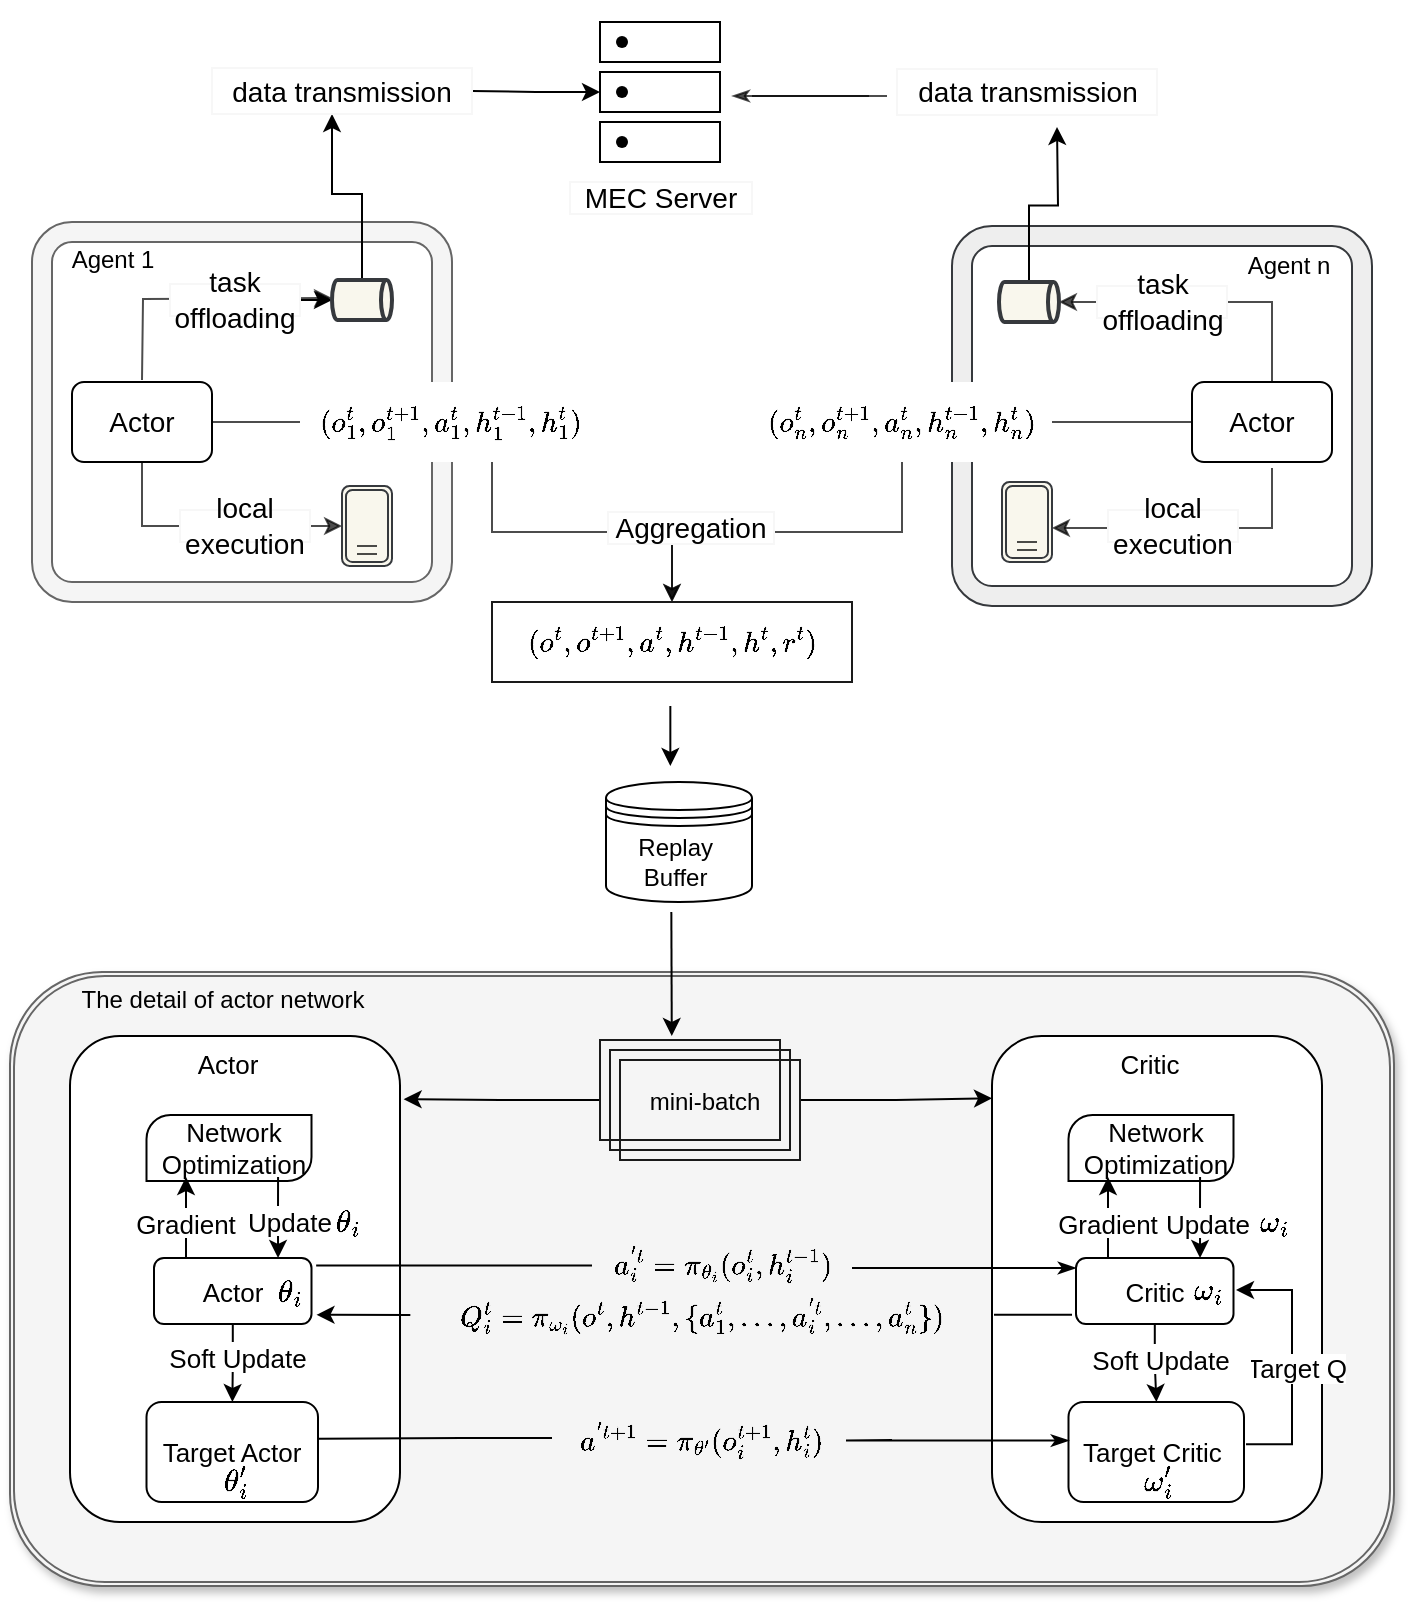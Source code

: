 <mxfile version="17.4.4" type="github">
  <diagram id="8LqcWbh-K-a9OpP2giRa" name="Page-1">
    <mxGraphModel dx="1038" dy="575" grid="1" gridSize="10" guides="1" tooltips="1" connect="1" arrows="1" fold="1" page="1" pageScale="1" pageWidth="827" pageHeight="1169" math="1" shadow="0">
      <root>
        <mxCell id="0" />
        <mxCell id="1" parent="0" />
        <mxCell id="VyQ1B00feMUYjvhqdVCF-3" value="Replay&amp;nbsp; Buffer&amp;nbsp;" style="shape=datastore;whiteSpace=wrap;html=1;" parent="1" vertex="1">
          <mxGeometry x="357" y="430" width="73" height="60" as="geometry" />
        </mxCell>
        <mxCell id="VyQ1B00feMUYjvhqdVCF-6" value="" style="verticalLabelPosition=bottom;verticalAlign=top;html=1;shape=mxgraph.basic.rounded_frame;dx=10;fillColor=#f5f5f5;fontColor=#333333;strokeColor=#666666;" parent="1" vertex="1">
          <mxGeometry x="70" y="150" width="210" height="190" as="geometry" />
        </mxCell>
        <mxCell id="VyQ1B00feMUYjvhqdVCF-9" value="" style="shape=waypoint;sketch=0;fillStyle=solid;size=6;pointerEvents=1;points=[];fillColor=none;resizable=0;rotatable=0;perimeter=centerPerimeter;snapToPoint=1;" parent="1" vertex="1">
          <mxGeometry x="345" y="65" width="40" height="40" as="geometry" />
        </mxCell>
        <mxCell id="VyQ1B00feMUYjvhqdVCF-11" value="" style="shape=waypoint;sketch=0;fillStyle=solid;size=6;pointerEvents=1;points=[];fillColor=none;resizable=0;rotatable=0;perimeter=centerPerimeter;snapToPoint=1;" parent="1" vertex="1">
          <mxGeometry x="345" y="40" width="40" height="40" as="geometry" />
        </mxCell>
        <mxCell id="VyQ1B00feMUYjvhqdVCF-13" value="" style="shape=waypoint;sketch=0;fillStyle=solid;size=6;pointerEvents=1;points=[];fillColor=none;resizable=0;rotatable=0;perimeter=centerPerimeter;snapToPoint=1;" parent="1" vertex="1">
          <mxGeometry x="345" y="90" width="40" height="40" as="geometry" />
        </mxCell>
        <mxCell id="VyQ1B00feMUYjvhqdVCF-14" value="" style="verticalLabelPosition=bottom;verticalAlign=top;html=1;shape=mxgraph.basic.rect;fillColor2=none;strokeWidth=1;size=20;indent=5;fillColor=none;" parent="1" vertex="1">
          <mxGeometry x="354" y="50" width="60" height="20" as="geometry" />
        </mxCell>
        <mxCell id="_yVAc_mF-bW11WZnQABi-5" value="" style="edgeStyle=orthogonalEdgeStyle;rounded=0;orthogonalLoop=1;jettySize=auto;html=1;fontSize=13;endArrow=none;endFill=0;startArrow=classic;startFill=1;" parent="1" source="VyQ1B00feMUYjvhqdVCF-16" target="VyQ1B00feMUYjvhqdVCF-234" edge="1">
          <mxGeometry relative="1" as="geometry" />
        </mxCell>
        <mxCell id="VyQ1B00feMUYjvhqdVCF-16" value="" style="verticalLabelPosition=bottom;verticalAlign=top;html=1;shape=mxgraph.basic.rect;fillColor2=none;strokeWidth=1;size=20;indent=0;fillColor=none;" parent="1" vertex="1">
          <mxGeometry x="354" y="75" width="60" height="20" as="geometry" />
        </mxCell>
        <mxCell id="VyQ1B00feMUYjvhqdVCF-17" value="" style="verticalLabelPosition=bottom;verticalAlign=top;html=1;shape=mxgraph.basic.rect;fillColor2=none;strokeWidth=1;size=20;indent=5;fillColor=none;" parent="1" vertex="1">
          <mxGeometry x="354" y="100" width="60" height="20" as="geometry" />
        </mxCell>
        <mxCell id="VyQ1B00feMUYjvhqdVCF-18" value="&lt;font data-font-src=&quot;https://fonts.googleapis.com/css?family=%E5%AE%8B%E4%BD%93&quot;&gt;Agent 1&lt;/font&gt;" style="text;html=1;resizable=0;autosize=1;align=center;verticalAlign=middle;points=[];fillColor=none;strokeColor=none;rounded=0;" parent="1" vertex="1">
          <mxGeometry x="80" y="159" width="60" height="20" as="geometry" />
        </mxCell>
        <mxCell id="VyQ1B00feMUYjvhqdVCF-157" value="" style="edgeStyle=orthogonalEdgeStyle;rounded=0;jumpStyle=none;orthogonalLoop=1;jettySize=auto;html=1;fontFamily=Helvetica;fontSize=14;fontColor=#1A1A1A;opacity=70;endArrow=none;endFill=0;" parent="1" source="VyQ1B00feMUYjvhqdVCF-19" target="VyQ1B00feMUYjvhqdVCF-25" edge="1">
          <mxGeometry relative="1" as="geometry" />
        </mxCell>
        <mxCell id="VyQ1B00feMUYjvhqdVCF-19" value="&lt;span style=&quot;font-size: 14px&quot;&gt;&lt;font face=&quot;Helvetica&quot;&gt;Actor&lt;/font&gt;&lt;/span&gt;" style="rounded=1;whiteSpace=wrap;html=1;fontFamily=Comic Sans MS;fillColor=none;" parent="1" vertex="1">
          <mxGeometry x="90" y="230" width="70" height="40" as="geometry" />
        </mxCell>
        <mxCell id="VyQ1B00feMUYjvhqdVCF-152" value="" style="edgeStyle=orthogonalEdgeStyle;rounded=0;jumpStyle=none;orthogonalLoop=1;jettySize=auto;html=1;fontFamily=Helvetica;fontSize=14;fontColor=#1A1A1A;opacity=70;" parent="1" source="VyQ1B00feMUYjvhqdVCF-25" target="VyQ1B00feMUYjvhqdVCF-30" edge="1">
          <mxGeometry relative="1" as="geometry">
            <Array as="points">
              <mxPoint x="300" y="305" />
              <mxPoint x="390" y="305" />
            </Array>
          </mxGeometry>
        </mxCell>
        <mxCell id="VyQ1B00feMUYjvhqdVCF-25" value="$$(o_{1}^{t},o_{1}^{t+1},a_{1}^{t},h_{1}^{t-1},h_{1}^{t})$$" style="rounded=0;whiteSpace=wrap;html=1;fontFamily=Comic Sans MS;fontSize=14;shadow=0;sketch=0;glass=0;strokeColor=none;fillColor=default;" parent="1" vertex="1">
          <mxGeometry x="204" y="230" width="150" height="40" as="geometry" />
        </mxCell>
        <mxCell id="VyQ1B00feMUYjvhqdVCF-233" value="" style="edgeStyle=orthogonalEdgeStyle;rounded=0;jumpStyle=none;orthogonalLoop=1;jettySize=auto;html=1;fontFamily=Helvetica;fontSize=14;fontColor=#1A1A1A;startArrow=none;startFill=0;endArrow=classicThin;endFill=1;opacity=70;" parent="1" edge="1">
          <mxGeometry relative="1" as="geometry">
            <mxPoint x="488.5" y="87" as="sourcePoint" />
            <mxPoint x="420" y="87" as="targetPoint" />
            <Array as="points" />
          </mxGeometry>
        </mxCell>
        <mxCell id="VyQ1B00feMUYjvhqdVCF-27" value="" style="verticalLabelPosition=bottom;verticalAlign=top;html=1;shape=mxgraph.basic.rounded_frame;dx=10;fillColor=#eeeeee;strokeColor=#36393d;" parent="1" vertex="1">
          <mxGeometry x="530" y="152" width="210" height="190" as="geometry" />
        </mxCell>
        <mxCell id="VyQ1B00feMUYjvhqdVCF-28" value="&lt;font data-font-src=&quot;https://fonts.googleapis.com/css?family=%E5%AE%8B%E4%BD%93&quot;&gt;Agent n&lt;/font&gt;" style="text;html=1;resizable=0;autosize=1;align=center;verticalAlign=middle;points=[];fillColor=none;strokeColor=none;rounded=0;" parent="1" vertex="1">
          <mxGeometry x="667.5" y="162" width="60" height="20" as="geometry" />
        </mxCell>
        <mxCell id="VyQ1B00feMUYjvhqdVCF-154" value="" style="edgeStyle=orthogonalEdgeStyle;rounded=0;jumpStyle=none;orthogonalLoop=1;jettySize=auto;html=1;fontFamily=Helvetica;fontSize=14;fontColor=#1A1A1A;opacity=70;" parent="1" source="VyQ1B00feMUYjvhqdVCF-29" target="VyQ1B00feMUYjvhqdVCF-30" edge="1">
          <mxGeometry relative="1" as="geometry" />
        </mxCell>
        <mxCell id="VyQ1B00feMUYjvhqdVCF-29" value="$$(o_{n}^{t},o_{n}^{t+1},a_{n}^{t},h_{n}^{t-1},h_{n}^{t})$$" style="rounded=0;whiteSpace=wrap;html=1;fontFamily=Comic Sans MS;fontSize=14;shadow=0;sketch=0;glass=0;strokeColor=none;" parent="1" vertex="1">
          <mxGeometry x="430" y="230" width="150" height="40" as="geometry" />
        </mxCell>
        <mxCell id="VyQ1B00feMUYjvhqdVCF-30" value="$$(o^{t},o^{t+1},a^{t},h^{t-1},h^{t},r^{t})$$" style="rounded=0;whiteSpace=wrap;html=1;fontFamily=Comic Sans MS;fontSize=14;shadow=0;sketch=0;glass=0;strokeColor=#1A1A1A;" parent="1" vertex="1">
          <mxGeometry x="300" y="340" width="180" height="40" as="geometry" />
        </mxCell>
        <mxCell id="VyQ1B00feMUYjvhqdVCF-31" value="" style="endArrow=classic;html=1;rounded=0;fontFamily=Helvetica;fontSize=14;" parent="1" edge="1">
          <mxGeometry width="50" height="50" relative="1" as="geometry">
            <mxPoint x="389.17" y="392" as="sourcePoint" />
            <mxPoint x="389.17" y="422" as="targetPoint" />
          </mxGeometry>
        </mxCell>
        <mxCell id="VyQ1B00feMUYjvhqdVCF-163" value="" style="edgeStyle=orthogonalEdgeStyle;rounded=0;jumpStyle=none;orthogonalLoop=1;jettySize=auto;html=1;fontFamily=Helvetica;fontSize=14;fontColor=#1A1A1A;endArrow=none;endFill=0;opacity=70;startArrow=none;startFill=0;" parent="1" source="VyQ1B00feMUYjvhqdVCF-35" target="VyQ1B00feMUYjvhqdVCF-29" edge="1">
          <mxGeometry relative="1" as="geometry" />
        </mxCell>
        <mxCell id="VyQ1B00feMUYjvhqdVCF-214" value="" style="edgeStyle=orthogonalEdgeStyle;rounded=0;jumpStyle=none;orthogonalLoop=1;jettySize=auto;html=1;fontFamily=Helvetica;fontSize=14;fontColor=#1A1A1A;startArrow=none;startFill=0;endArrow=classic;endFill=1;opacity=70;entryX=1;entryY=0.5;entryDx=0;entryDy=0;" parent="1" edge="1">
          <mxGeometry relative="1" as="geometry">
            <mxPoint x="690" y="273" as="sourcePoint" />
            <mxPoint x="580" y="303" as="targetPoint" />
            <Array as="points">
              <mxPoint x="690" y="303" />
            </Array>
          </mxGeometry>
        </mxCell>
        <mxCell id="VyQ1B00feMUYjvhqdVCF-35" value="&lt;span style=&quot;font-size: 14px&quot;&gt;&lt;font face=&quot;Helvetica&quot;&gt;Actor&lt;/font&gt;&lt;/span&gt;" style="rounded=1;whiteSpace=wrap;html=1;fontFamily=Comic Sans MS;fillColor=none;" parent="1" vertex="1">
          <mxGeometry x="650" y="230" width="70" height="40" as="geometry" />
        </mxCell>
        <mxCell id="VyQ1B00feMUYjvhqdVCF-43" value="" style="verticalLabelPosition=bottom;verticalAlign=top;html=1;shape=mxgraph.basic.layered_rect;dx=10;outlineConnect=0;rounded=0;shadow=0;glass=0;sketch=0;fontFamily=Helvetica;fontSize=14;strokeColor=#1A1A1A;fillColor=none;" parent="1" vertex="1">
          <mxGeometry x="340" y="557" width="100" height="60" as="geometry" />
        </mxCell>
        <mxCell id="VyQ1B00feMUYjvhqdVCF-51" value="" style="shape=ext;double=1;rounded=1;whiteSpace=wrap;html=1;shadow=1;glass=0;sketch=0;fontFamily=Helvetica;fontSize=14;strokeColor=#666666;fillColor=#f5f5f5;noLabel=0;overflow=hidden;fontColor=#333333;" parent="1" vertex="1">
          <mxGeometry x="59" y="525" width="692" height="307" as="geometry" />
        </mxCell>
        <mxCell id="VyQ1B00feMUYjvhqdVCF-82" value="mini-batch" style="text;html=1;resizable=0;autosize=1;align=center;verticalAlign=middle;points=[];fillColor=none;strokeColor=none;rounded=0;" parent="1" vertex="1">
          <mxGeometry x="371" y="580" width="70" height="20" as="geometry" />
        </mxCell>
        <mxCell id="VyQ1B00feMUYjvhqdVCF-83" value="" style="endArrow=classic;html=1;rounded=0;fontFamily=Helvetica;fontSize=14;" parent="1" target="VyQ1B00feMUYjvhqdVCF-43" edge="1">
          <mxGeometry width="50" height="50" relative="1" as="geometry">
            <mxPoint x="389.67" y="495" as="sourcePoint" />
            <mxPoint x="389.67" y="525" as="targetPoint" />
          </mxGeometry>
        </mxCell>
        <mxCell id="VyQ1B00feMUYjvhqdVCF-155" value="&lt;font face=&quot;Helvetica&quot;&gt;Aggregation&lt;/font&gt;" style="rounded=0;whiteSpace=wrap;html=1;fontFamily=Comic Sans MS;fontSize=14;shadow=0;sketch=0;glass=0;strokeColor=#F7F7F7;" parent="1" vertex="1">
          <mxGeometry x="358" y="295" width="83" height="16" as="geometry" />
        </mxCell>
        <mxCell id="VyQ1B00feMUYjvhqdVCF-194" value="" style="edgeStyle=orthogonalEdgeStyle;rounded=0;jumpStyle=none;orthogonalLoop=1;jettySize=auto;html=1;fontFamily=Helvetica;fontSize=14;fontColor=#1A1A1A;startArrow=classic;startFill=1;endArrow=none;endFill=0;opacity=70;" parent="1" source="VyQ1B00feMUYjvhqdVCF-171" target="VyQ1B00feMUYjvhqdVCF-19" edge="1">
          <mxGeometry relative="1" as="geometry" />
        </mxCell>
        <mxCell id="VyQ1B00feMUYjvhqdVCF-171" value="" style="shape=ext;double=1;rounded=1;whiteSpace=wrap;html=1;shadow=0;glass=0;sketch=0;fontFamily=Helvetica;fontSize=14;fillColor=#f9f7ed;strokeColor=#36393d;" parent="1" vertex="1">
          <mxGeometry x="225" y="282" width="25" height="40" as="geometry" />
        </mxCell>
        <mxCell id="VyQ1B00feMUYjvhqdVCF-182" value="" style="shape=link;html=1;rounded=0;fontFamily=Helvetica;fontSize=14;fontColor=#1A1A1A;startArrow=none;startFill=0;endArrow=none;endFill=0;endSize=64;opacity=70;jumpStyle=none;" parent="1" edge="1">
          <mxGeometry width="100" relative="1" as="geometry">
            <mxPoint x="232.5" y="314" as="sourcePoint" />
            <mxPoint x="242.5" y="314" as="targetPoint" />
          </mxGeometry>
        </mxCell>
        <mxCell id="VyQ1B00feMUYjvhqdVCF-183" value="" style="shape=ext;double=1;rounded=1;whiteSpace=wrap;html=1;shadow=0;glass=0;sketch=0;fontFamily=Helvetica;fontSize=14;fillColor=#f9f7ed;strokeColor=#36393d;" parent="1" vertex="1">
          <mxGeometry x="555" y="280" width="25" height="40" as="geometry" />
        </mxCell>
        <mxCell id="VyQ1B00feMUYjvhqdVCF-184" value="" style="shape=link;html=1;rounded=0;fontFamily=Helvetica;fontSize=14;fontColor=#1A1A1A;startArrow=none;startFill=0;endArrow=none;endFill=0;endSize=64;opacity=70;jumpStyle=none;" parent="1" edge="1">
          <mxGeometry width="100" relative="1" as="geometry">
            <mxPoint x="562.5" y="312" as="sourcePoint" />
            <mxPoint x="572.5" y="312" as="targetPoint" />
          </mxGeometry>
        </mxCell>
        <mxCell id="VyQ1B00feMUYjvhqdVCF-195" value="&lt;font face=&quot;Helvetica&quot;&gt;local execution&lt;/font&gt;" style="rounded=0;whiteSpace=wrap;html=1;fontFamily=Comic Sans MS;fontSize=14;shadow=0;sketch=0;glass=0;strokeColor=#F7F7F7;" parent="1" vertex="1">
          <mxGeometry x="144" y="294" width="65" height="16" as="geometry" />
        </mxCell>
        <mxCell id="VyQ1B00feMUYjvhqdVCF-227" value="" style="edgeStyle=orthogonalEdgeStyle;rounded=0;jumpStyle=none;orthogonalLoop=1;jettySize=auto;html=1;fontFamily=Helvetica;fontSize=14;fontColor=#1A1A1A;startArrow=classic;startFill=1;endArrow=none;endFill=0;opacity=70;entryX=0.5;entryY=0;entryDx=0;entryDy=0;" parent="1" edge="1">
          <mxGeometry relative="1" as="geometry">
            <mxPoint x="220" y="188" as="sourcePoint" />
            <mxPoint x="125" y="229" as="targetPoint" />
          </mxGeometry>
        </mxCell>
        <mxCell id="_yVAc_mF-bW11WZnQABi-2" value="" style="edgeStyle=orthogonalEdgeStyle;rounded=0;orthogonalLoop=1;jettySize=auto;html=1;fontSize=13;" parent="1" source="VyQ1B00feMUYjvhqdVCF-197" target="VyQ1B00feMUYjvhqdVCF-234" edge="1">
          <mxGeometry relative="1" as="geometry">
            <Array as="points">
              <mxPoint x="235" y="136" />
              <mxPoint x="220" y="136" />
            </Array>
          </mxGeometry>
        </mxCell>
        <mxCell id="_yVAc_mF-bW11WZnQABi-117" value="" style="edgeStyle=orthogonalEdgeStyle;rounded=0;orthogonalLoop=1;jettySize=auto;html=1;fontFamily=宋体;fontSource=https%3A%2F%2Ffonts.googleapis.com%2Fcss%3Ffamily%3D%25E5%25AE%258B%25E4%25BD%2593;fontSize=13;startArrow=classic;startFill=1;endArrow=none;endFill=0;" parent="1" source="VyQ1B00feMUYjvhqdVCF-197" target="VyQ1B00feMUYjvhqdVCF-228" edge="1">
          <mxGeometry relative="1" as="geometry" />
        </mxCell>
        <mxCell id="VyQ1B00feMUYjvhqdVCF-197" value="" style="strokeWidth=2;html=1;shape=mxgraph.flowchart.direct_data;whiteSpace=wrap;rounded=0;shadow=0;glass=0;sketch=0;fontFamily=Helvetica;fontSize=14;fillColor=#f9f7ed;strokeColor=#36393d;" parent="1" vertex="1">
          <mxGeometry x="220" y="179" width="30" height="20" as="geometry" />
        </mxCell>
        <mxCell id="VyQ1B00feMUYjvhqdVCF-215" value="&lt;font face=&quot;Helvetica&quot;&gt;local execution&lt;/font&gt;" style="rounded=0;whiteSpace=wrap;html=1;fontFamily=Comic Sans MS;fontSize=14;shadow=0;sketch=0;glass=0;strokeColor=#F7F7F7;" parent="1" vertex="1">
          <mxGeometry x="608" y="294" width="65" height="16" as="geometry" />
        </mxCell>
        <mxCell id="VyQ1B00feMUYjvhqdVCF-219" value="" style="edgeStyle=orthogonalEdgeStyle;rounded=0;jumpStyle=none;orthogonalLoop=1;jettySize=auto;html=1;fontFamily=Helvetica;fontSize=14;fontColor=#1A1A1A;startArrow=classic;startFill=1;endArrow=none;endFill=0;opacity=70;" parent="1" edge="1">
          <mxGeometry relative="1" as="geometry">
            <mxPoint x="583.5" y="190" as="sourcePoint" />
            <mxPoint x="690" y="230" as="targetPoint" />
            <Array as="points">
              <mxPoint x="690" y="190" />
            </Array>
          </mxGeometry>
        </mxCell>
        <mxCell id="_yVAc_mF-bW11WZnQABi-6" value="" style="edgeStyle=orthogonalEdgeStyle;rounded=0;orthogonalLoop=1;jettySize=auto;html=1;fontSize=13;startArrow=none;startFill=0;endArrow=classic;endFill=1;" parent="1" source="VyQ1B00feMUYjvhqdVCF-216" edge="1">
          <mxGeometry relative="1" as="geometry">
            <mxPoint x="582.5" y="102.5" as="targetPoint" />
          </mxGeometry>
        </mxCell>
        <mxCell id="VyQ1B00feMUYjvhqdVCF-216" value="" style="strokeWidth=2;html=1;shape=mxgraph.flowchart.direct_data;whiteSpace=wrap;rounded=0;shadow=0;glass=0;sketch=0;fontFamily=Helvetica;fontSize=14;fillColor=#f9f7ed;strokeColor=#36393d;" parent="1" vertex="1">
          <mxGeometry x="553.5" y="180" width="30" height="20" as="geometry" />
        </mxCell>
        <mxCell id="VyQ1B00feMUYjvhqdVCF-220" value="&lt;font face=&quot;Helvetica&quot;&gt;task offloading&lt;/font&gt;" style="rounded=0;whiteSpace=wrap;html=1;fontFamily=Comic Sans MS;fontSize=14;shadow=0;sketch=0;glass=0;strokeColor=#F7F7F7;" parent="1" vertex="1">
          <mxGeometry x="602.5" y="182" width="65" height="16" as="geometry" />
        </mxCell>
        <mxCell id="VyQ1B00feMUYjvhqdVCF-228" value="&lt;font face=&quot;Helvetica&quot;&gt;task offloading&lt;/font&gt;" style="rounded=0;whiteSpace=wrap;html=1;fontFamily=Comic Sans MS;fontSize=14;shadow=0;sketch=0;glass=0;strokeColor=#F7F7F7;" parent="1" vertex="1">
          <mxGeometry x="139" y="181" width="65" height="16" as="geometry" />
        </mxCell>
        <mxCell id="VyQ1B00feMUYjvhqdVCF-234" value="&lt;font face=&quot;Helvetica&quot;&gt;data transmission&lt;/font&gt;" style="rounded=0;whiteSpace=wrap;html=1;fontFamily=Comic Sans MS;fontSize=14;shadow=0;sketch=0;glass=0;strokeColor=#F7F7F7;" parent="1" vertex="1">
          <mxGeometry x="160" y="73" width="130" height="23" as="geometry" />
        </mxCell>
        <mxCell id="VyQ1B00feMUYjvhqdVCF-237" value="" style="edgeStyle=orthogonalEdgeStyle;rounded=0;jumpStyle=none;orthogonalLoop=1;jettySize=auto;html=1;fontFamily=Helvetica;fontSize=14;fontColor=#1A1A1A;startArrow=none;startFill=0;endArrow=none;endFill=1;opacity=70;" parent="1" edge="1">
          <mxGeometry relative="1" as="geometry">
            <mxPoint x="497.5" y="87" as="sourcePoint" />
            <mxPoint x="488.5" y="87" as="targetPoint" />
            <Array as="points">
              <mxPoint x="430" y="87" />
            </Array>
          </mxGeometry>
        </mxCell>
        <mxCell id="VyQ1B00feMUYjvhqdVCF-241" value="&lt;font face=&quot;Helvetica&quot;&gt;MEC Server&lt;/font&gt;" style="rounded=0;whiteSpace=wrap;html=1;fontFamily=Comic Sans MS;fontSize=14;shadow=0;sketch=0;glass=0;strokeColor=#F7F7F7;" parent="1" vertex="1">
          <mxGeometry x="339" y="130" width="91" height="16" as="geometry" />
        </mxCell>
        <mxCell id="_yVAc_mF-bW11WZnQABi-8" value="" style="rounded=1;whiteSpace=wrap;html=1;fontSize=13;" parent="1" vertex="1">
          <mxGeometry x="89" y="557" width="165" height="243" as="geometry" />
        </mxCell>
        <mxCell id="_yVAc_mF-bW11WZnQABi-9" value="Actor" style="text;html=1;strokeColor=none;fillColor=none;align=center;verticalAlign=middle;whiteSpace=wrap;rounded=0;fontSize=13;" parent="1" vertex="1">
          <mxGeometry x="138" y="556" width="60" height="30" as="geometry" />
        </mxCell>
        <mxCell id="_yVAc_mF-bW11WZnQABi-17" value="" style="verticalLabelPosition=bottom;verticalAlign=top;html=1;shape=mxgraph.basic.diag_round_rect;dx=6;fontSize=13;" parent="1" vertex="1">
          <mxGeometry x="127.25" y="596.5" width="82.5" height="33" as="geometry" />
        </mxCell>
        <mxCell id="_yVAc_mF-bW11WZnQABi-18" value="Network Optimization" style="text;html=1;strokeColor=none;fillColor=none;align=center;verticalAlign=middle;whiteSpace=wrap;rounded=0;fontSize=13;" parent="1" vertex="1">
          <mxGeometry x="140.5" y="597.5" width="60" height="30" as="geometry" />
        </mxCell>
        <mxCell id="_yVAc_mF-bW11WZnQABi-26" value="" style="edgeStyle=orthogonalEdgeStyle;rounded=0;orthogonalLoop=1;jettySize=auto;html=1;fontSize=13;startArrow=none;startFill=0;endArrow=classic;endFill=1;" parent="1" source="_yVAc_mF-bW11WZnQABi-19" target="_yVAc_mF-bW11WZnQABi-18" edge="1">
          <mxGeometry relative="1" as="geometry">
            <Array as="points">
              <mxPoint x="147" y="648" />
              <mxPoint x="147" y="648" />
            </Array>
          </mxGeometry>
        </mxCell>
        <mxCell id="_yVAc_mF-bW11WZnQABi-33" value="" style="edgeStyle=orthogonalEdgeStyle;rounded=0;orthogonalLoop=1;jettySize=auto;html=1;fontSize=13;startArrow=classic;startFill=1;endArrow=none;endFill=0;" parent="1" edge="1">
          <mxGeometry relative="1" as="geometry">
            <mxPoint x="193.034" y="668" as="sourcePoint" />
            <mxPoint x="193.034" y="627.5" as="targetPoint" />
            <Array as="points">
              <mxPoint x="193" y="650" />
              <mxPoint x="193" y="650" />
            </Array>
          </mxGeometry>
        </mxCell>
        <mxCell id="_yVAc_mF-bW11WZnQABi-42" value="" style="edgeStyle=orthogonalEdgeStyle;rounded=0;orthogonalLoop=1;jettySize=auto;html=1;fontSize=13;startArrow=none;startFill=0;endArrow=classic;endFill=1;" parent="1" source="_yVAc_mF-bW11WZnQABi-19" target="_yVAc_mF-bW11WZnQABi-21" edge="1">
          <mxGeometry relative="1" as="geometry" />
        </mxCell>
        <mxCell id="_yVAc_mF-bW11WZnQABi-19" value="Actor" style="rounded=1;whiteSpace=wrap;html=1;fontSize=13;" parent="1" vertex="1">
          <mxGeometry x="131" y="668" width="78.75" height="33" as="geometry" />
        </mxCell>
        <mxCell id="_yVAc_mF-bW11WZnQABi-20" value="$$\theta_{i}$$" style="text;html=1;strokeColor=none;fillColor=none;align=center;verticalAlign=middle;whiteSpace=wrap;rounded=0;fontSize=13;" parent="1" vertex="1">
          <mxGeometry x="169.25" y="669.5" width="60" height="30" as="geometry" />
        </mxCell>
        <mxCell id="_yVAc_mF-bW11WZnQABi-21" value="Target Actor" style="rounded=1;whiteSpace=wrap;html=1;fontSize=13;" parent="1" vertex="1">
          <mxGeometry x="127.25" y="740" width="85.75" height="50" as="geometry" />
        </mxCell>
        <mxCell id="_yVAc_mF-bW11WZnQABi-24" value="" style="edgeStyle=orthogonalEdgeStyle;rounded=0;orthogonalLoop=1;jettySize=auto;html=1;fontSize=13;startArrow=none;startFill=0;endArrow=classic;endFill=1;entryX=1.011;entryY=0.13;entryDx=0;entryDy=0;entryPerimeter=0;" parent="1" source="_yVAc_mF-bW11WZnQABi-23" target="_yVAc_mF-bW11WZnQABi-8" edge="1">
          <mxGeometry relative="1" as="geometry" />
        </mxCell>
        <mxCell id="_yVAc_mF-bW11WZnQABi-25" value="" style="edgeStyle=orthogonalEdgeStyle;rounded=0;orthogonalLoop=1;jettySize=auto;html=1;fontSize=13;startArrow=none;startFill=0;endArrow=classic;endFill=1;entryX=0;entryY=0.128;entryDx=0;entryDy=0;entryPerimeter=0;" parent="1" source="_yVAc_mF-bW11WZnQABi-23" target="_yVAc_mF-bW11WZnQABi-59" edge="1">
          <mxGeometry relative="1" as="geometry">
            <mxPoint x="510" y="588" as="targetPoint" />
            <Array as="points" />
          </mxGeometry>
        </mxCell>
        <mxCell id="_yVAc_mF-bW11WZnQABi-23" value="" style="verticalLabelPosition=bottom;verticalAlign=top;html=1;shape=mxgraph.basic.layered_rect;dx=10;outlineConnect=0;rounded=0;shadow=0;glass=0;sketch=0;fontFamily=Helvetica;fontSize=14;strokeColor=#1A1A1A;fillColor=none;" parent="1" vertex="1">
          <mxGeometry x="354" y="559" width="100" height="60" as="geometry" />
        </mxCell>
        <mxCell id="_yVAc_mF-bW11WZnQABi-35" value="Gradient" style="text;html=1;strokeColor=none;fillColor=default;align=center;verticalAlign=middle;whiteSpace=wrap;rounded=0;shadow=0;fontSize=13;" parent="1" vertex="1">
          <mxGeometry x="130.25" y="643" width="34" height="15" as="geometry" />
        </mxCell>
        <mxCell id="_yVAc_mF-bW11WZnQABi-36" value="Update" style="text;html=1;strokeColor=none;fillColor=default;align=center;verticalAlign=middle;whiteSpace=wrap;rounded=0;shadow=0;fontSize=13;" parent="1" vertex="1">
          <mxGeometry x="182.25" y="642" width="34" height="15" as="geometry" />
        </mxCell>
        <mxCell id="_yVAc_mF-bW11WZnQABi-37" value="$$\theta_{i}$$" style="text;html=1;strokeColor=none;fillColor=none;align=center;verticalAlign=middle;whiteSpace=wrap;rounded=0;fontSize=13;" parent="1" vertex="1">
          <mxGeometry x="198" y="634.5" width="60" height="30" as="geometry" />
        </mxCell>
        <mxCell id="_yVAc_mF-bW11WZnQABi-44" value="Soft Update" style="text;html=1;strokeColor=none;fillColor=default;align=center;verticalAlign=middle;whiteSpace=wrap;rounded=0;shadow=0;fontSize=13;" parent="1" vertex="1">
          <mxGeometry x="132" y="710" width="82" height="15" as="geometry" />
        </mxCell>
        <mxCell id="_yVAc_mF-bW11WZnQABi-59" value="" style="rounded=1;whiteSpace=wrap;html=1;fontSize=13;" parent="1" vertex="1">
          <mxGeometry x="550" y="557" width="165" height="243" as="geometry" />
        </mxCell>
        <mxCell id="_yVAc_mF-bW11WZnQABi-60" value="Critic" style="text;html=1;strokeColor=none;fillColor=none;align=center;verticalAlign=middle;whiteSpace=wrap;rounded=0;fontSize=13;" parent="1" vertex="1">
          <mxGeometry x="599" y="556" width="60" height="30" as="geometry" />
        </mxCell>
        <mxCell id="_yVAc_mF-bW11WZnQABi-61" value="" style="verticalLabelPosition=bottom;verticalAlign=top;html=1;shape=mxgraph.basic.diag_round_rect;dx=6;fontSize=13;" parent="1" vertex="1">
          <mxGeometry x="588.25" y="596.5" width="82.5" height="33" as="geometry" />
        </mxCell>
        <mxCell id="_yVAc_mF-bW11WZnQABi-62" value="&lt;span&gt;Network Optimization&lt;/span&gt;" style="text;html=1;strokeColor=none;fillColor=none;align=center;verticalAlign=middle;whiteSpace=wrap;rounded=0;fontSize=13;" parent="1" vertex="1">
          <mxGeometry x="601.5" y="597.5" width="60" height="30" as="geometry" />
        </mxCell>
        <mxCell id="_yVAc_mF-bW11WZnQABi-63" value="" style="edgeStyle=orthogonalEdgeStyle;rounded=0;orthogonalLoop=1;jettySize=auto;html=1;fontSize=13;startArrow=none;startFill=0;endArrow=classic;endFill=1;" parent="1" source="_yVAc_mF-bW11WZnQABi-66" target="_yVAc_mF-bW11WZnQABi-62" edge="1">
          <mxGeometry relative="1" as="geometry">
            <Array as="points">
              <mxPoint x="608" y="648" />
              <mxPoint x="608" y="648" />
            </Array>
          </mxGeometry>
        </mxCell>
        <mxCell id="_yVAc_mF-bW11WZnQABi-64" value="" style="edgeStyle=orthogonalEdgeStyle;rounded=0;orthogonalLoop=1;jettySize=auto;html=1;fontSize=13;startArrow=classic;startFill=1;endArrow=none;endFill=0;" parent="1" edge="1">
          <mxGeometry relative="1" as="geometry">
            <mxPoint x="654.034" y="668" as="sourcePoint" />
            <mxPoint x="654.034" y="627.5" as="targetPoint" />
            <Array as="points">
              <mxPoint x="654" y="650" />
              <mxPoint x="654" y="650" />
            </Array>
          </mxGeometry>
        </mxCell>
        <mxCell id="_yVAc_mF-bW11WZnQABi-65" value="" style="edgeStyle=orthogonalEdgeStyle;rounded=0;orthogonalLoop=1;jettySize=auto;html=1;fontSize=13;startArrow=none;startFill=0;endArrow=classic;endFill=1;" parent="1" source="_yVAc_mF-bW11WZnQABi-66" target="_yVAc_mF-bW11WZnQABi-68" edge="1">
          <mxGeometry relative="1" as="geometry" />
        </mxCell>
        <mxCell id="_yVAc_mF-bW11WZnQABi-80" value="" style="edgeStyle=orthogonalEdgeStyle;rounded=0;orthogonalLoop=1;jettySize=auto;html=1;fontSize=13;startArrow=classicThin;startFill=1;endArrow=none;endFill=0;" parent="1" edge="1">
          <mxGeometry relative="1" as="geometry">
            <mxPoint x="592" y="673" as="sourcePoint" />
            <mxPoint x="500" y="673" as="targetPoint" />
            <Array as="points">
              <mxPoint x="480" y="673" />
              <mxPoint x="480" y="673" />
            </Array>
          </mxGeometry>
        </mxCell>
        <mxCell id="_yVAc_mF-bW11WZnQABi-107" value="" style="edgeStyle=orthogonalEdgeStyle;rounded=0;orthogonalLoop=1;jettySize=auto;html=1;fontSize=13;startArrow=classic;startFill=1;endArrow=none;endFill=0;" parent="1" edge="1">
          <mxGeometry relative="1" as="geometry">
            <mxPoint x="672" y="684" as="sourcePoint" />
            <mxPoint x="677" y="761.087" as="targetPoint" />
            <Array as="points">
              <mxPoint x="700" y="684" />
              <mxPoint x="700" y="761" />
            </Array>
          </mxGeometry>
        </mxCell>
        <mxCell id="_yVAc_mF-bW11WZnQABi-108" value="Target Q" style="edgeLabel;html=1;align=center;verticalAlign=middle;resizable=0;points=[];fontSize=13;" parent="_yVAc_mF-bW11WZnQABi-107" vertex="1" connectable="0">
          <mxGeometry x="0.261" y="-1" relative="1" as="geometry">
            <mxPoint x="3" y="-14" as="offset" />
          </mxGeometry>
        </mxCell>
        <mxCell id="_yVAc_mF-bW11WZnQABi-66" value="Critic" style="rounded=1;whiteSpace=wrap;html=1;fontSize=13;" parent="1" vertex="1">
          <mxGeometry x="592" y="668" width="78.75" height="33" as="geometry" />
        </mxCell>
        <mxCell id="_yVAc_mF-bW11WZnQABi-67" value="$$\omega_{i}$$" style="text;html=1;strokeColor=none;fillColor=none;align=center;verticalAlign=middle;whiteSpace=wrap;rounded=0;fontSize=13;" parent="1" vertex="1">
          <mxGeometry x="628.25" y="669" width="60" height="30" as="geometry" />
        </mxCell>
        <mxCell id="_yVAc_mF-bW11WZnQABi-68" value="Target Critic&amp;nbsp;" style="rounded=1;whiteSpace=wrap;html=1;fontSize=13;" parent="1" vertex="1">
          <mxGeometry x="588.25" y="740" width="87.75" height="50" as="geometry" />
        </mxCell>
        <mxCell id="_yVAc_mF-bW11WZnQABi-69" value="&lt;span&gt;Gradient&lt;/span&gt;" style="text;html=1;strokeColor=none;fillColor=default;align=center;verticalAlign=middle;whiteSpace=wrap;rounded=0;shadow=0;fontSize=13;" parent="1" vertex="1">
          <mxGeometry x="591.25" y="643" width="34" height="15" as="geometry" />
        </mxCell>
        <mxCell id="_yVAc_mF-bW11WZnQABi-70" value="&lt;span&gt;Update&lt;/span&gt;" style="text;html=1;strokeColor=none;fillColor=default;align=center;verticalAlign=middle;whiteSpace=wrap;rounded=0;shadow=0;fontSize=13;" parent="1" vertex="1">
          <mxGeometry x="641.25" y="643" width="34" height="15" as="geometry" />
        </mxCell>
        <mxCell id="_yVAc_mF-bW11WZnQABi-71" value="$$\omega_{i}$$" style="text;html=1;strokeColor=none;fillColor=none;align=center;verticalAlign=middle;whiteSpace=wrap;rounded=0;fontSize=13;" parent="1" vertex="1">
          <mxGeometry x="660.5" y="634.5" width="60" height="30" as="geometry" />
        </mxCell>
        <mxCell id="_yVAc_mF-bW11WZnQABi-72" value="Soft Update" style="text;html=1;strokeColor=none;fillColor=default;align=center;verticalAlign=middle;whiteSpace=wrap;rounded=0;shadow=0;fontSize=13;" parent="1" vertex="1">
          <mxGeometry x="588.5" y="711" width="91" height="15" as="geometry" />
        </mxCell>
        <mxCell id="_yVAc_mF-bW11WZnQABi-73" value="$$\theta&#39;_{i}$$" style="text;html=1;strokeColor=none;fillColor=none;align=center;verticalAlign=middle;whiteSpace=wrap;rounded=0;fontSize=13;" parent="1" vertex="1">
          <mxGeometry x="142" y="765" width="60" height="30" as="geometry" />
        </mxCell>
        <mxCell id="_yVAc_mF-bW11WZnQABi-74" value="$$\omega&#39;_{i}$$" style="text;html=1;strokeColor=none;fillColor=none;align=center;verticalAlign=middle;whiteSpace=wrap;rounded=0;fontSize=13;" parent="1" vertex="1">
          <mxGeometry x="602.5" y="765" width="60" height="30" as="geometry" />
        </mxCell>
        <mxCell id="_yVAc_mF-bW11WZnQABi-84" value="" style="edgeStyle=orthogonalEdgeStyle;rounded=0;orthogonalLoop=1;jettySize=auto;html=1;fontSize=13;startArrow=none;startFill=0;endArrow=none;endFill=0;entryX=0.893;entryY=-0.11;entryDx=0;entryDy=0;entryPerimeter=0;" parent="1" edge="1">
          <mxGeometry relative="1" as="geometry">
            <mxPoint x="350" y="671.69" as="sourcePoint" />
            <mxPoint x="212.08" y="671.7" as="targetPoint" />
            <Array as="points">
              <mxPoint x="284" y="671" />
            </Array>
          </mxGeometry>
        </mxCell>
        <mxCell id="_yVAc_mF-bW11WZnQABi-79" value="$$a_{i}^{&#39;t}=\pi_{\theta_{i}}(o_{i}^{t},h_{i}^{t-1})$$" style="rounded=0;whiteSpace=wrap;html=1;fontFamily=Comic Sans MS;fontSize=14;shadow=0;sketch=0;glass=0;strokeColor=none;fillColor=none;" parent="1" vertex="1">
          <mxGeometry x="341" y="659.5" width="150" height="23.5" as="geometry" />
        </mxCell>
        <mxCell id="_yVAc_mF-bW11WZnQABi-89" value="&lt;span&gt;$$Q_{i}^{t}=\pi_{\omega_{i}}(o^{t},h^{t-1},\{a_{1}^{t},\dots,a_{i}^{&#39;t},\dots,a_{n}^{t}\})$$&lt;/span&gt;" style="rounded=0;whiteSpace=wrap;html=1;fontFamily=Comic Sans MS;fontSize=14;shadow=0;sketch=0;glass=0;strokeColor=none;fillColor=none;" parent="1" vertex="1">
          <mxGeometry x="263" y="683.5" width="284" height="26.5" as="geometry" />
        </mxCell>
        <mxCell id="_yVAc_mF-bW11WZnQABi-92" value="" style="edgeStyle=orthogonalEdgeStyle;rounded=0;orthogonalLoop=1;jettySize=auto;html=1;fontSize=13;startArrow=none;startFill=0;endArrow=none;endFill=0;entryX=0.893;entryY=-0.11;entryDx=0;entryDy=0;entryPerimeter=0;" parent="1" edge="1">
          <mxGeometry relative="1" as="geometry">
            <mxPoint x="330" y="758" as="sourcePoint" />
            <mxPoint x="213.08" y="758.32" as="targetPoint" />
            <Array as="points">
              <mxPoint x="285" y="757.62" />
            </Array>
          </mxGeometry>
        </mxCell>
        <mxCell id="_yVAc_mF-bW11WZnQABi-96" value="" style="edgeStyle=orthogonalEdgeStyle;rounded=0;orthogonalLoop=1;jettySize=auto;html=1;fontSize=13;startArrow=classicThin;startFill=1;endArrow=none;endFill=0;" parent="1" edge="1">
          <mxGeometry relative="1" as="geometry">
            <mxPoint x="588.5" y="759.25" as="sourcePoint" />
            <mxPoint x="500" y="759" as="targetPoint" />
            <Array as="points">
              <mxPoint x="477" y="759" />
            </Array>
          </mxGeometry>
        </mxCell>
        <mxCell id="_yVAc_mF-bW11WZnQABi-97" value="$$a^{&#39;t+1}=\pi_{\theta&#39;}(o_{i}^{t+1},h_{i}^{t})$$" style="rounded=0;whiteSpace=wrap;html=1;fontFamily=Comic Sans MS;fontSize=14;shadow=0;sketch=0;glass=0;strokeColor=none;fillColor=none;" parent="1" vertex="1">
          <mxGeometry x="330" y="747.25" width="150" height="23.5" as="geometry" />
        </mxCell>
        <mxCell id="_yVAc_mF-bW11WZnQABi-109" value="The detail of actor network" style="text;html=1;resizable=0;autosize=1;align=center;verticalAlign=middle;points=[];fillColor=none;strokeColor=none;rounded=0;" parent="1" vertex="1">
          <mxGeometry x="85" y="529" width="160" height="20" as="geometry" />
        </mxCell>
        <mxCell id="_yVAc_mF-bW11WZnQABi-115" value="" style="endArrow=classic;html=1;rounded=0;fontSize=13;exitX=1.001;exitY=0.574;exitDx=0;exitDy=0;exitPerimeter=0;" parent="1" edge="1">
          <mxGeometry width="50" height="50" relative="1" as="geometry">
            <mxPoint x="259.165" y="696.482" as="sourcePoint" />
            <mxPoint x="212.25" y="696.41" as="targetPoint" />
          </mxGeometry>
        </mxCell>
        <mxCell id="_yVAc_mF-bW11WZnQABi-116" value="" style="endArrow=none;html=1;rounded=0;fontSize=13;endFill=0;" parent="1" edge="1">
          <mxGeometry width="50" height="50" relative="1" as="geometry">
            <mxPoint x="590" y="696.41" as="sourcePoint" />
            <mxPoint x="551" y="696.41" as="targetPoint" />
            <Array as="points" />
          </mxGeometry>
        </mxCell>
        <mxCell id="ij0rFBWwsiPY9OdUR7Rd-1" value="&lt;font face=&quot;Helvetica&quot;&gt;data transmission&lt;/font&gt;" style="rounded=0;whiteSpace=wrap;html=1;fontFamily=Comic Sans MS;fontSize=14;shadow=0;sketch=0;glass=0;strokeColor=#F7F7F7;" vertex="1" parent="1">
          <mxGeometry x="502.5" y="73.5" width="130" height="23" as="geometry" />
        </mxCell>
      </root>
    </mxGraphModel>
  </diagram>
</mxfile>
